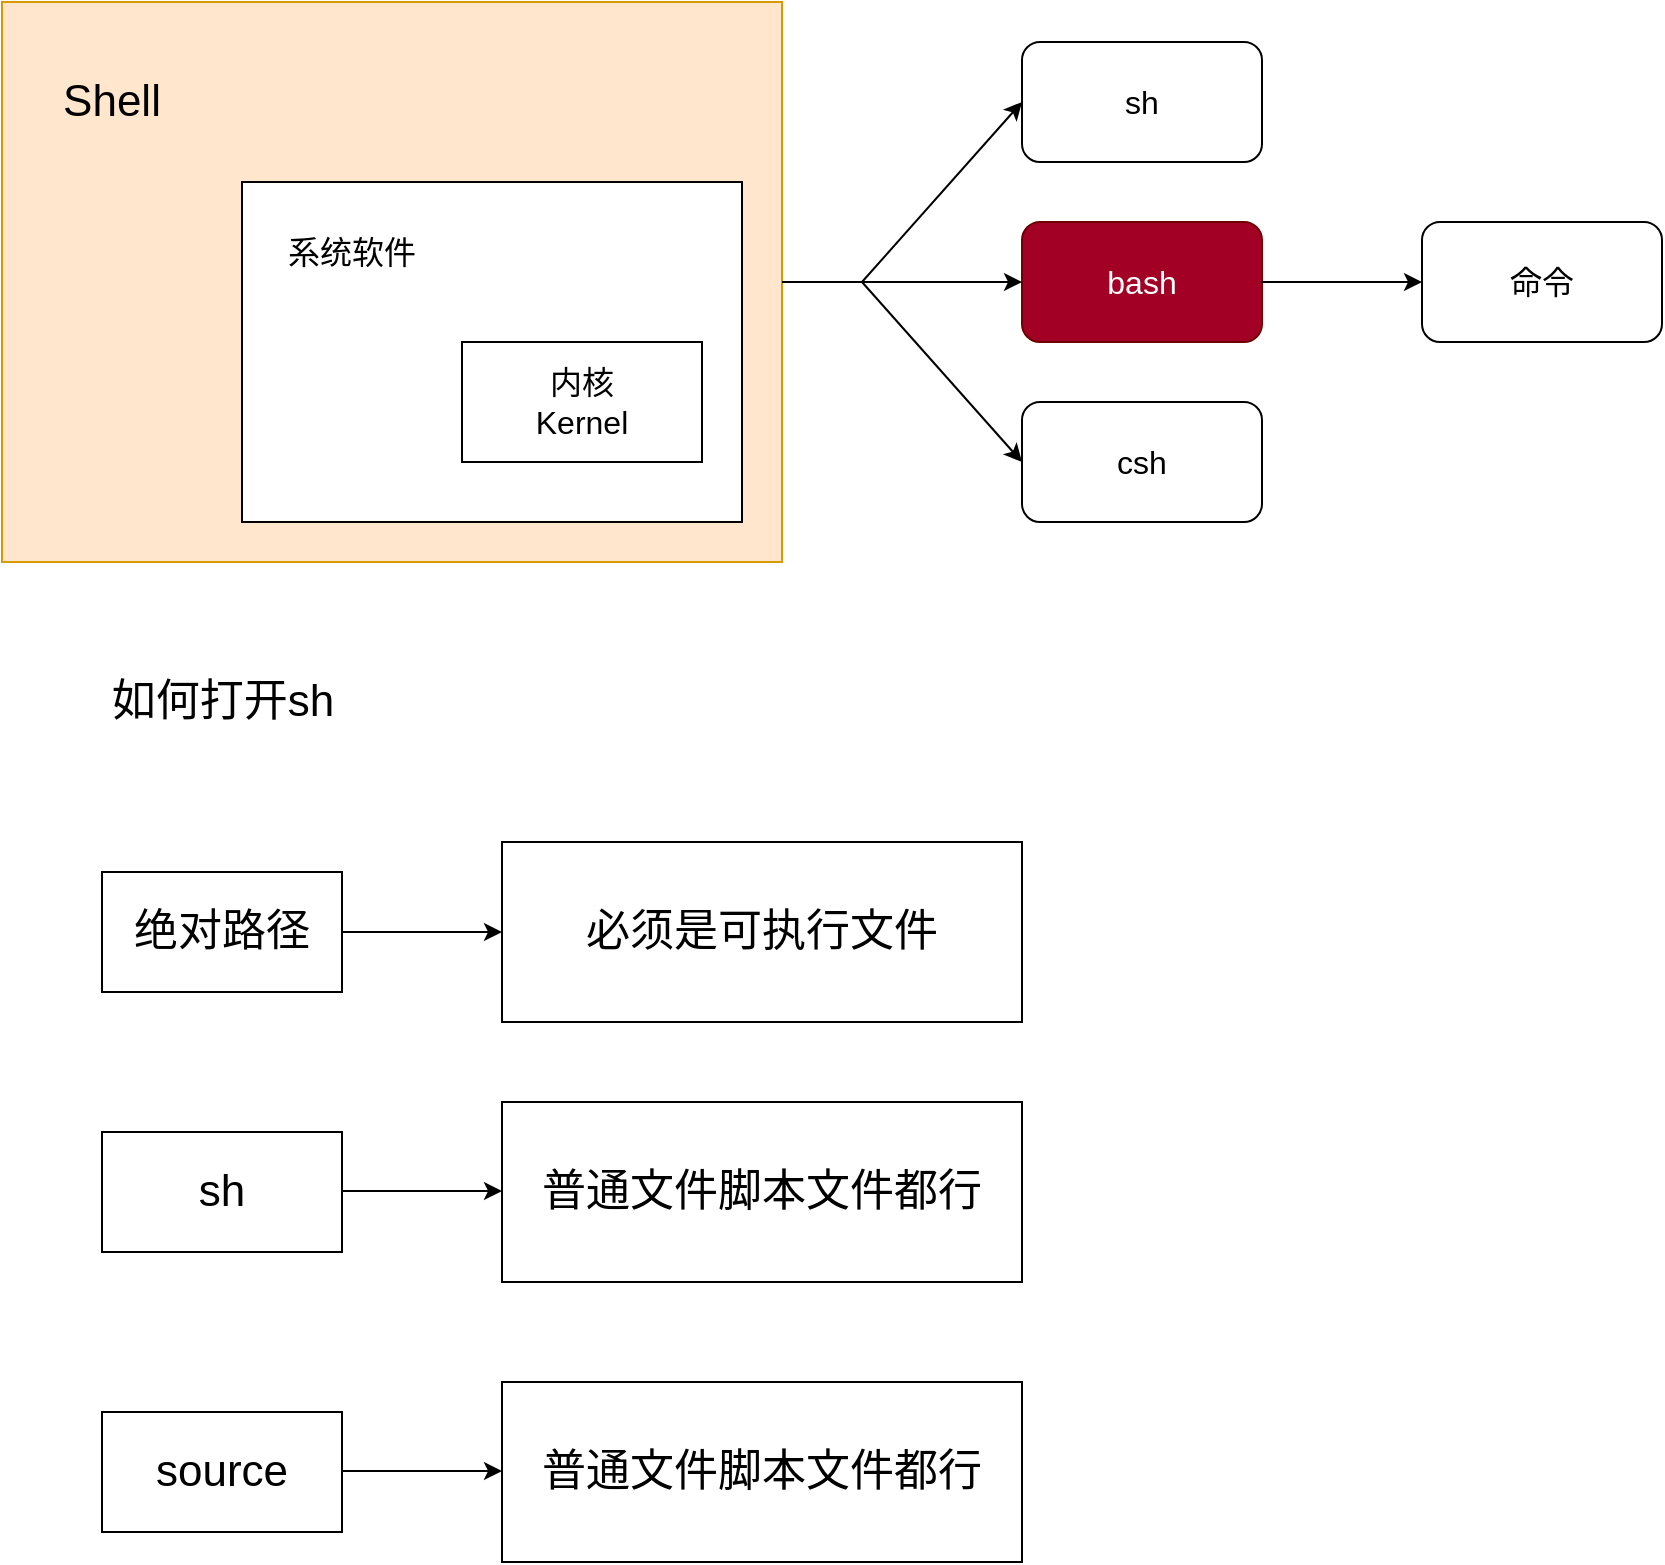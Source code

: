 <mxfile>
    <diagram id="5pS0CdnYppJd4FNUCvO_" name="主体架构">
        <mxGraphModel grid="1" gridSize="10" guides="1" tooltips="1" connect="1" arrows="1" page="1" fold="1" pageScale="1" pageWidth="4681" pageHeight="3300" math="0" shadow="0">
            <root>
                <mxCell id="0"/>
                <mxCell id="1" parent="0"/>
                <mxCell id="2" value="" style="rounded=0;whiteSpace=wrap;html=1;align=left;fillColor=#ffe6cc;strokeColor=#d79b00;" parent="1" vertex="1">
                    <mxGeometry x="230" y="60" width="390" height="280" as="geometry"/>
                </mxCell>
                <mxCell id="3" value="" style="rounded=0;whiteSpace=wrap;html=1;align=left;" parent="1" vertex="1">
                    <mxGeometry x="350" y="150" width="250" height="170" as="geometry"/>
                </mxCell>
                <mxCell id="4" value="内核&lt;br style=&quot;font-size: 16px;&quot;&gt;Kernel" style="rounded=0;whiteSpace=wrap;html=1;fontSize=16;" parent="1" vertex="1">
                    <mxGeometry x="460" y="230" width="120" height="60" as="geometry"/>
                </mxCell>
                <mxCell id="5" value="系统软件" style="text;html=1;strokeColor=none;fillColor=none;align=center;verticalAlign=middle;whiteSpace=wrap;rounded=0;fontSize=16;" parent="1" vertex="1">
                    <mxGeometry x="370" y="170" width="70" height="30" as="geometry"/>
                </mxCell>
                <mxCell id="6" value="&lt;font style=&quot;font-size: 22px&quot;&gt;Shell&lt;/font&gt;" style="text;html=1;strokeColor=none;fillColor=none;align=center;verticalAlign=middle;whiteSpace=wrap;rounded=0;" parent="1" vertex="1">
                    <mxGeometry x="240" y="80" width="90" height="60" as="geometry"/>
                </mxCell>
                <mxCell id="8" value="sh" style="rounded=1;whiteSpace=wrap;html=1;fontSize=16;" parent="1" vertex="1">
                    <mxGeometry x="740" y="80" width="120" height="60" as="geometry"/>
                </mxCell>
                <mxCell id="10" value="bash" style="rounded=1;whiteSpace=wrap;html=1;fontSize=16;fillColor=#a20025;fontColor=#ffffff;strokeColor=#6F0000;" parent="1" vertex="1">
                    <mxGeometry x="740" y="170" width="120" height="60" as="geometry"/>
                </mxCell>
                <mxCell id="11" value="csh" style="rounded=1;whiteSpace=wrap;html=1;fontSize=16;" parent="1" vertex="1">
                    <mxGeometry x="740" y="260" width="120" height="60" as="geometry"/>
                </mxCell>
                <mxCell id="13" value="" style="endArrow=classic;html=1;fontSize=22;entryX=0;entryY=0.5;entryDx=0;entryDy=0;" parent="1" target="11" edge="1">
                    <mxGeometry width="50" height="50" relative="1" as="geometry">
                        <mxPoint x="660" y="200" as="sourcePoint"/>
                        <mxPoint x="820" y="300" as="targetPoint"/>
                    </mxGeometry>
                </mxCell>
                <mxCell id="15" value="" style="endArrow=classic;html=1;fontSize=22;entryX=0;entryY=0.5;entryDx=0;entryDy=0;" parent="1" target="8" edge="1">
                    <mxGeometry width="50" height="50" relative="1" as="geometry">
                        <mxPoint x="660" y="200" as="sourcePoint"/>
                        <mxPoint x="750" y="100" as="targetPoint"/>
                    </mxGeometry>
                </mxCell>
                <mxCell id="16" value="" style="endArrow=classic;html=1;fontSize=22;exitX=1;exitY=0.5;exitDx=0;exitDy=0;entryX=0;entryY=0.5;entryDx=0;entryDy=0;" parent="1" source="2" target="10" edge="1">
                    <mxGeometry width="50" height="50" relative="1" as="geometry">
                        <mxPoint x="690" y="230" as="sourcePoint"/>
                        <mxPoint x="740" y="180" as="targetPoint"/>
                    </mxGeometry>
                </mxCell>
                <mxCell id="17" value="" style="endArrow=classic;html=1;fontSize=16;exitX=1;exitY=0.5;exitDx=0;exitDy=0;" parent="1" source="10" edge="1">
                    <mxGeometry width="50" height="50" relative="1" as="geometry">
                        <mxPoint x="940" y="190" as="sourcePoint"/>
                        <mxPoint x="940" y="200" as="targetPoint"/>
                    </mxGeometry>
                </mxCell>
                <mxCell id="18" value="命令" style="rounded=1;whiteSpace=wrap;html=1;fontSize=16;" parent="1" vertex="1">
                    <mxGeometry x="940" y="170" width="120" height="60" as="geometry"/>
                </mxCell>
                <mxCell id="20" value="如何打开sh" style="text;html=1;align=center;verticalAlign=middle;resizable=0;points=[];autosize=1;strokeColor=none;fillColor=none;fontSize=22;" vertex="1" parent="1">
                    <mxGeometry x="275" y="395" width="130" height="30" as="geometry"/>
                </mxCell>
                <mxCell id="22" value="绝对路径" style="whiteSpace=wrap;html=1;fontSize=22;" vertex="1" parent="1">
                    <mxGeometry x="280" y="495" width="120" height="60" as="geometry"/>
                </mxCell>
                <mxCell id="23" value="必须是可执行文件" style="whiteSpace=wrap;html=1;fontSize=22;" vertex="1" parent="1">
                    <mxGeometry x="480" y="480" width="260" height="90" as="geometry"/>
                </mxCell>
                <mxCell id="24" value="普通文件脚本文件都行" style="whiteSpace=wrap;html=1;fontSize=22;" vertex="1" parent="1">
                    <mxGeometry x="480" y="610" width="260" height="90" as="geometry"/>
                </mxCell>
                <mxCell id="25" value="sh" style="whiteSpace=wrap;html=1;fontSize=22;" vertex="1" parent="1">
                    <mxGeometry x="280" y="625" width="120" height="60" as="geometry"/>
                </mxCell>
                <mxCell id="26" value="source" style="whiteSpace=wrap;html=1;fontSize=22;" vertex="1" parent="1">
                    <mxGeometry x="280" y="765" width="120" height="60" as="geometry"/>
                </mxCell>
                <mxCell id="27" value="普通文件脚本文件都行" style="whiteSpace=wrap;html=1;fontSize=22;" vertex="1" parent="1">
                    <mxGeometry x="480" y="750" width="260" height="90" as="geometry"/>
                </mxCell>
                <mxCell id="28" value="" style="endArrow=classic;html=1;fontSize=22;exitX=1;exitY=0.5;exitDx=0;exitDy=0;" edge="1" parent="1" source="22" target="23">
                    <mxGeometry width="50" height="50" relative="1" as="geometry">
                        <mxPoint x="550" y="400" as="sourcePoint"/>
                        <mxPoint x="600" y="350" as="targetPoint"/>
                    </mxGeometry>
                </mxCell>
                <mxCell id="29" value="" style="endArrow=classic;html=1;fontSize=22;exitX=1;exitY=0.5;exitDx=0;exitDy=0;" edge="1" parent="1">
                    <mxGeometry width="50" height="50" relative="1" as="geometry">
                        <mxPoint x="400" y="654.5" as="sourcePoint"/>
                        <mxPoint x="480" y="654.5" as="targetPoint"/>
                    </mxGeometry>
                </mxCell>
                <mxCell id="30" value="" style="endArrow=classic;html=1;fontSize=22;exitX=1;exitY=0.5;exitDx=0;exitDy=0;" edge="1" parent="1">
                    <mxGeometry width="50" height="50" relative="1" as="geometry">
                        <mxPoint x="400" y="794.5" as="sourcePoint"/>
                        <mxPoint x="480" y="794.5" as="targetPoint"/>
                    </mxGeometry>
                </mxCell>
            </root>
        </mxGraphModel>
    </diagram>
    <diagram id="CHmr52_B0Qd6eZemeD9U" name="编程思想">
        <mxGraphModel dx="988" dy="1297" grid="1" gridSize="10" guides="1" tooltips="1" connect="1" arrows="1" fold="1" page="1" pageScale="1" pageWidth="4681" pageHeight="3300" math="0" shadow="0">
            <root>
                <mxCell id="PF4eyjsoJ85zReDZ38xo-0"/>
                <mxCell id="PF4eyjsoJ85zReDZ38xo-1" parent="PF4eyjsoJ85zReDZ38xo-0"/>
                <mxCell id="S9lgAURIIhX5cpTMnBdC-38" value="" style="rounded=0;whiteSpace=wrap;html=1;fontSize=22;fillColor=#dae8fc;strokeColor=#6c8ebf;" vertex="1" parent="PF4eyjsoJ85zReDZ38xo-1">
                    <mxGeometry x="610" y="290" width="760" height="860" as="geometry"/>
                </mxCell>
                <mxCell id="PF4eyjsoJ85zReDZ38xo-2" value="学编程的时候是为了学什么" style="rounded=0;whiteSpace=wrap;html=1;fontSize=22;" parent="PF4eyjsoJ85zReDZ38xo-1" vertex="1">
                    <mxGeometry x="790" y="240" width="360" height="40" as="geometry"/>
                </mxCell>
                <mxCell id="S9lgAURIIhX5cpTMnBdC-0" value="变量" style="whiteSpace=wrap;html=1;fontSize=22;" parent="PF4eyjsoJ85zReDZ38xo-1" vertex="1">
                    <mxGeometry x="830" y="400" width="120" height="60" as="geometry"/>
                </mxCell>
                <mxCell id="S9lgAURIIhX5cpTMnBdC-1" value="标识符" style="whiteSpace=wrap;html=1;fontSize=22;" parent="PF4eyjsoJ85zReDZ38xo-1" vertex="1">
                    <mxGeometry x="1090" y="340" width="120" height="60" as="geometry"/>
                </mxCell>
                <mxCell id="S9lgAURIIhX5cpTMnBdC-2" value="数据类型" style="whiteSpace=wrap;html=1;fontSize=22;" parent="PF4eyjsoJ85zReDZ38xo-1" vertex="1">
                    <mxGeometry x="1090" y="480" width="120" height="60" as="geometry"/>
                </mxCell>
                <mxCell id="S9lgAURIIhX5cpTMnBdC-4" value="" style="endArrow=none;html=1;fontSize=22;exitX=1;exitY=0.5;exitDx=0;exitDy=0;" parent="PF4eyjsoJ85zReDZ38xo-1" source="S9lgAURIIhX5cpTMnBdC-0" edge="1">
                    <mxGeometry width="50" height="50" relative="1" as="geometry">
                        <mxPoint x="1040" y="650" as="sourcePoint"/>
                        <mxPoint x="1050" y="430" as="targetPoint"/>
                    </mxGeometry>
                </mxCell>
                <mxCell id="S9lgAURIIhX5cpTMnBdC-8" value="" style="endArrow=classic;html=1;fontSize=22;entryX=0;entryY=0.5;entryDx=0;entryDy=0;" parent="PF4eyjsoJ85zReDZ38xo-1" target="S9lgAURIIhX5cpTMnBdC-1" edge="1">
                    <mxGeometry width="50" height="50" relative="1" as="geometry">
                        <mxPoint x="1050" y="430" as="sourcePoint"/>
                        <mxPoint x="1090" y="380" as="targetPoint"/>
                    </mxGeometry>
                </mxCell>
                <mxCell id="S9lgAURIIhX5cpTMnBdC-9" value="" style="endArrow=classic;html=1;fontSize=22;entryX=0;entryY=0.5;entryDx=0;entryDy=0;" parent="PF4eyjsoJ85zReDZ38xo-1" target="S9lgAURIIhX5cpTMnBdC-2" edge="1">
                    <mxGeometry width="50" height="50" relative="1" as="geometry">
                        <mxPoint x="1050" y="430" as="sourcePoint"/>
                        <mxPoint x="1090" y="600" as="targetPoint"/>
                    </mxGeometry>
                </mxCell>
                <mxCell id="S9lgAURIIhX5cpTMnBdC-29" style="edgeStyle=none;html=1;entryX=0.5;entryY=0;entryDx=0;entryDy=0;fontSize=22;" edge="1" parent="PF4eyjsoJ85zReDZ38xo-1" source="S9lgAURIIhX5cpTMnBdC-10" target="S9lgAURIIhX5cpTMnBdC-7">
                    <mxGeometry relative="1" as="geometry"/>
                </mxCell>
                <mxCell id="S9lgAURIIhX5cpTMnBdC-10" value="运算符&lt;br&gt;（让多个变量产生关系）" style="whiteSpace=wrap;html=1;fontSize=22;" parent="PF4eyjsoJ85zReDZ38xo-1" vertex="1">
                    <mxGeometry x="767.38" y="620" width="245.25" height="100" as="geometry"/>
                </mxCell>
                <mxCell id="S9lgAURIIhX5cpTMnBdC-5" value="" style="endArrow=classic;html=1;fontSize=22;exitX=0.5;exitY=1;exitDx=0;exitDy=0;entryX=0.5;entryY=0;entryDx=0;entryDy=0;" edge="1" parent="PF4eyjsoJ85zReDZ38xo-1" source="S9lgAURIIhX5cpTMnBdC-0" target="S9lgAURIIhX5cpTMnBdC-10">
                    <mxGeometry width="50" height="50" relative="1" as="geometry">
                        <mxPoint x="950" y="535" as="sourcePoint"/>
                        <mxPoint x="1000" y="485" as="targetPoint"/>
                    </mxGeometry>
                </mxCell>
                <mxCell id="S9lgAURIIhX5cpTMnBdC-7" value="逻辑语句" style="whiteSpace=wrap;html=1;fontSize=22;" vertex="1" parent="PF4eyjsoJ85zReDZ38xo-1">
                    <mxGeometry x="767.37" y="810" width="245.25" height="100" as="geometry"/>
                </mxCell>
                <mxCell id="S9lgAURIIhX5cpTMnBdC-12" value="" style="edgeStyle=elbowEdgeStyle;elbow=horizontal;endArrow=classic;html=1;fontSize=22;exitX=1;exitY=0.5;exitDx=0;exitDy=0;entryX=0;entryY=0.5;entryDx=0;entryDy=0;" edge="1" parent="PF4eyjsoJ85zReDZ38xo-1" source="S9lgAURIIhX5cpTMnBdC-7" target="S9lgAURIIhX5cpTMnBdC-16">
                    <mxGeometry width="50" height="50" relative="1" as="geometry">
                        <mxPoint x="1125" y="850" as="sourcePoint"/>
                        <mxPoint x="1140" y="800" as="targetPoint"/>
                    </mxGeometry>
                </mxCell>
                <mxCell id="S9lgAURIIhX5cpTMnBdC-14" value="" style="edgeStyle=elbowEdgeStyle;elbow=horizontal;endArrow=classic;html=1;fontSize=22;entryX=0;entryY=0.5;entryDx=0;entryDy=0;" edge="1" parent="PF4eyjsoJ85zReDZ38xo-1" target="S9lgAURIIhX5cpTMnBdC-20">
                    <mxGeometry width="50" height="50" relative="1" as="geometry">
                        <mxPoint x="1070" y="860" as="sourcePoint"/>
                        <mxPoint x="1190" y="940" as="targetPoint"/>
                    </mxGeometry>
                </mxCell>
                <mxCell id="S9lgAURIIhX5cpTMnBdC-15" value="" style="endArrow=classic;html=1;fontSize=22;entryX=0;entryY=0.5;entryDx=0;entryDy=0;" edge="1" parent="PF4eyjsoJ85zReDZ38xo-1" target="S9lgAURIIhX5cpTMnBdC-18">
                    <mxGeometry width="50" height="50" relative="1" as="geometry">
                        <mxPoint x="1020" y="860" as="sourcePoint"/>
                        <mxPoint x="1140" y="860" as="targetPoint"/>
                    </mxGeometry>
                </mxCell>
                <mxCell id="S9lgAURIIhX5cpTMnBdC-16" value="顺序" style="whiteSpace=wrap;html=1;fontSize=22;" vertex="1" parent="PF4eyjsoJ85zReDZ38xo-1">
                    <mxGeometry x="1170" y="750" width="120" height="60" as="geometry"/>
                </mxCell>
                <mxCell id="S9lgAURIIhX5cpTMnBdC-18" value="分支" style="whiteSpace=wrap;html=1;fontSize=22;" vertex="1" parent="PF4eyjsoJ85zReDZ38xo-1">
                    <mxGeometry x="1170" y="830" width="120" height="60" as="geometry"/>
                </mxCell>
                <mxCell id="S9lgAURIIhX5cpTMnBdC-20" value="循环" style="whiteSpace=wrap;html=1;fontSize=22;" vertex="1" parent="PF4eyjsoJ85zReDZ38xo-1">
                    <mxGeometry x="1170" y="910" width="120" height="60" as="geometry"/>
                </mxCell>
                <mxCell id="S9lgAURIIhX5cpTMnBdC-27" style="edgeStyle=none;html=1;fontSize=22;" edge="1" parent="PF4eyjsoJ85zReDZ38xo-1" source="S9lgAURIIhX5cpTMnBdC-22" target="S9lgAURIIhX5cpTMnBdC-26">
                    <mxGeometry relative="1" as="geometry"/>
                </mxCell>
                <mxCell id="S9lgAURIIhX5cpTMnBdC-22" value="方法-函数&lt;br&gt;Method-Function&lt;br&gt;将实现某一功能的代码封装到一起" style="whiteSpace=wrap;html=1;fontSize=22;" vertex="1" parent="PF4eyjsoJ85zReDZ38xo-1">
                    <mxGeometry x="708.7" y="980" width="362.62" height="120" as="geometry"/>
                </mxCell>
                <mxCell id="S9lgAURIIhX5cpTMnBdC-25" value="" style="endArrow=classic;html=1;fontSize=22;exitX=0.5;exitY=1;exitDx=0;exitDy=0;entryX=0.5;entryY=0;entryDx=0;entryDy=0;" edge="1" parent="PF4eyjsoJ85zReDZ38xo-1" source="S9lgAURIIhX5cpTMnBdC-7" target="S9lgAURIIhX5cpTMnBdC-22">
                    <mxGeometry width="50" height="50" relative="1" as="geometry">
                        <mxPoint x="880" y="990" as="sourcePoint"/>
                        <mxPoint x="930" y="940" as="targetPoint"/>
                    </mxGeometry>
                </mxCell>
                <mxCell id="S9lgAURIIhX5cpTMnBdC-32" style="edgeStyle=none;html=1;entryX=0.5;entryY=0;entryDx=0;entryDy=0;fontSize=22;" edge="1" parent="PF4eyjsoJ85zReDZ38xo-1" source="S9lgAURIIhX5cpTMnBdC-26" target="S9lgAURIIhX5cpTMnBdC-31">
                    <mxGeometry relative="1" as="geometry"/>
                </mxCell>
                <mxCell id="S9lgAURIIhX5cpTMnBdC-26" value="构建该语言的世界观" style="ellipse;whiteSpace=wrap;html=1;fontSize=22;" vertex="1" parent="PF4eyjsoJ85zReDZ38xo-1">
                    <mxGeometry x="767.39" y="1190" width="250" height="120" as="geometry"/>
                </mxCell>
                <mxCell id="S9lgAURIIhX5cpTMnBdC-35" value="" style="edgeStyle=none;html=1;fontSize=22;" edge="1" parent="PF4eyjsoJ85zReDZ38xo-1" source="S9lgAURIIhX5cpTMnBdC-31" target="S9lgAURIIhX5cpTMnBdC-34">
                    <mxGeometry relative="1" as="geometry"/>
                </mxCell>
                <mxCell id="S9lgAURIIhX5cpTMnBdC-31" value="应用" style="whiteSpace=wrap;html=1;fontSize=22;" vertex="1" parent="PF4eyjsoJ85zReDZ38xo-1">
                    <mxGeometry x="723.58" y="1350" width="337.61" height="120" as="geometry"/>
                </mxCell>
                <mxCell id="S9lgAURIIhX5cpTMnBdC-37" value="" style="edgeStyle=none;html=1;fontSize=22;" edge="1" parent="PF4eyjsoJ85zReDZ38xo-1" source="S9lgAURIIhX5cpTMnBdC-34" target="S9lgAURIIhX5cpTMnBdC-36">
                    <mxGeometry relative="1" as="geometry"/>
                </mxCell>
                <mxCell id="S9lgAURIIhX5cpTMnBdC-34" value="框架" style="whiteSpace=wrap;html=1;fontSize=22;" vertex="1" parent="PF4eyjsoJ85zReDZ38xo-1">
                    <mxGeometry x="778.58" y="1500" width="227.62" height="90" as="geometry"/>
                </mxCell>
                <mxCell id="S9lgAURIIhX5cpTMnBdC-36" value="中间件&lt;br&gt;组件" style="whiteSpace=wrap;html=1;fontSize=22;" vertex="1" parent="PF4eyjsoJ85zReDZ38xo-1">
                    <mxGeometry x="832.39" y="1620" width="120" height="60" as="geometry"/>
                </mxCell>
                <mxCell id="S9lgAURIIhX5cpTMnBdC-39" value="基础语法阶段" style="text;html=1;align=center;verticalAlign=middle;resizable=0;points=[];autosize=1;strokeColor=none;fillColor=none;fontSize=22;" vertex="1" parent="PF4eyjsoJ85zReDZ38xo-1">
                    <mxGeometry x="628.58" y="315" width="150" height="30" as="geometry"/>
                </mxCell>
            </root>
        </mxGraphModel>
    </diagram>
</mxfile>
